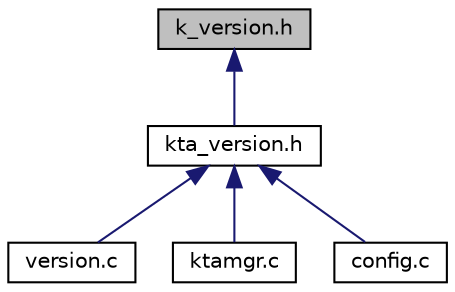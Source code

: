 digraph "k_version.h"
{
 // LATEX_PDF_SIZE
  edge [fontname="Helvetica",fontsize="10",labelfontname="Helvetica",labelfontsize="10"];
  node [fontname="Helvetica",fontsize="10",shape=record];
  Node1 [label="k_version.h",height=0.2,width=0.4,color="black", fillcolor="grey75", style="filled", fontcolor="black",tooltip="keySTREAM Trusted Agent - Version."];
  Node1 -> Node2 [dir="back",color="midnightblue",fontsize="10",style="solid",fontname="Helvetica"];
  Node2 [label="kta_version.h",height=0.2,width=0.4,color="black", fillcolor="white", style="filled",URL="$kta__version_8h.html",tooltip="keySTREAM Trusted Agent - Version module"];
  Node2 -> Node3 [dir="back",color="midnightblue",fontsize="10",style="solid",fontname="Helvetica"];
  Node3 [label="version.c",height=0.2,width=0.4,color="black", fillcolor="white", style="filled",URL="$version_8c.html",tooltip="keySTREAM Trusted Agent - Version module."];
  Node2 -> Node4 [dir="back",color="midnightblue",fontsize="10",style="solid",fontname="Helvetica"];
  Node4 [label="ktamgr.c",height=0.2,width=0.4,color="black", fillcolor="white", style="filled",URL="$ktamgr_8c.html",tooltip="keySTREAM Trusted Agent manager."];
  Node2 -> Node5 [dir="back",color="midnightblue",fontsize="10",style="solid",fontname="Helvetica"];
  Node5 [label="config.c",height=0.2,width=0.4,color="black", fillcolor="white", style="filled",URL="$config_8c.html",tooltip="keySTREAM Trusted Agent - Device configuration module."];
}

